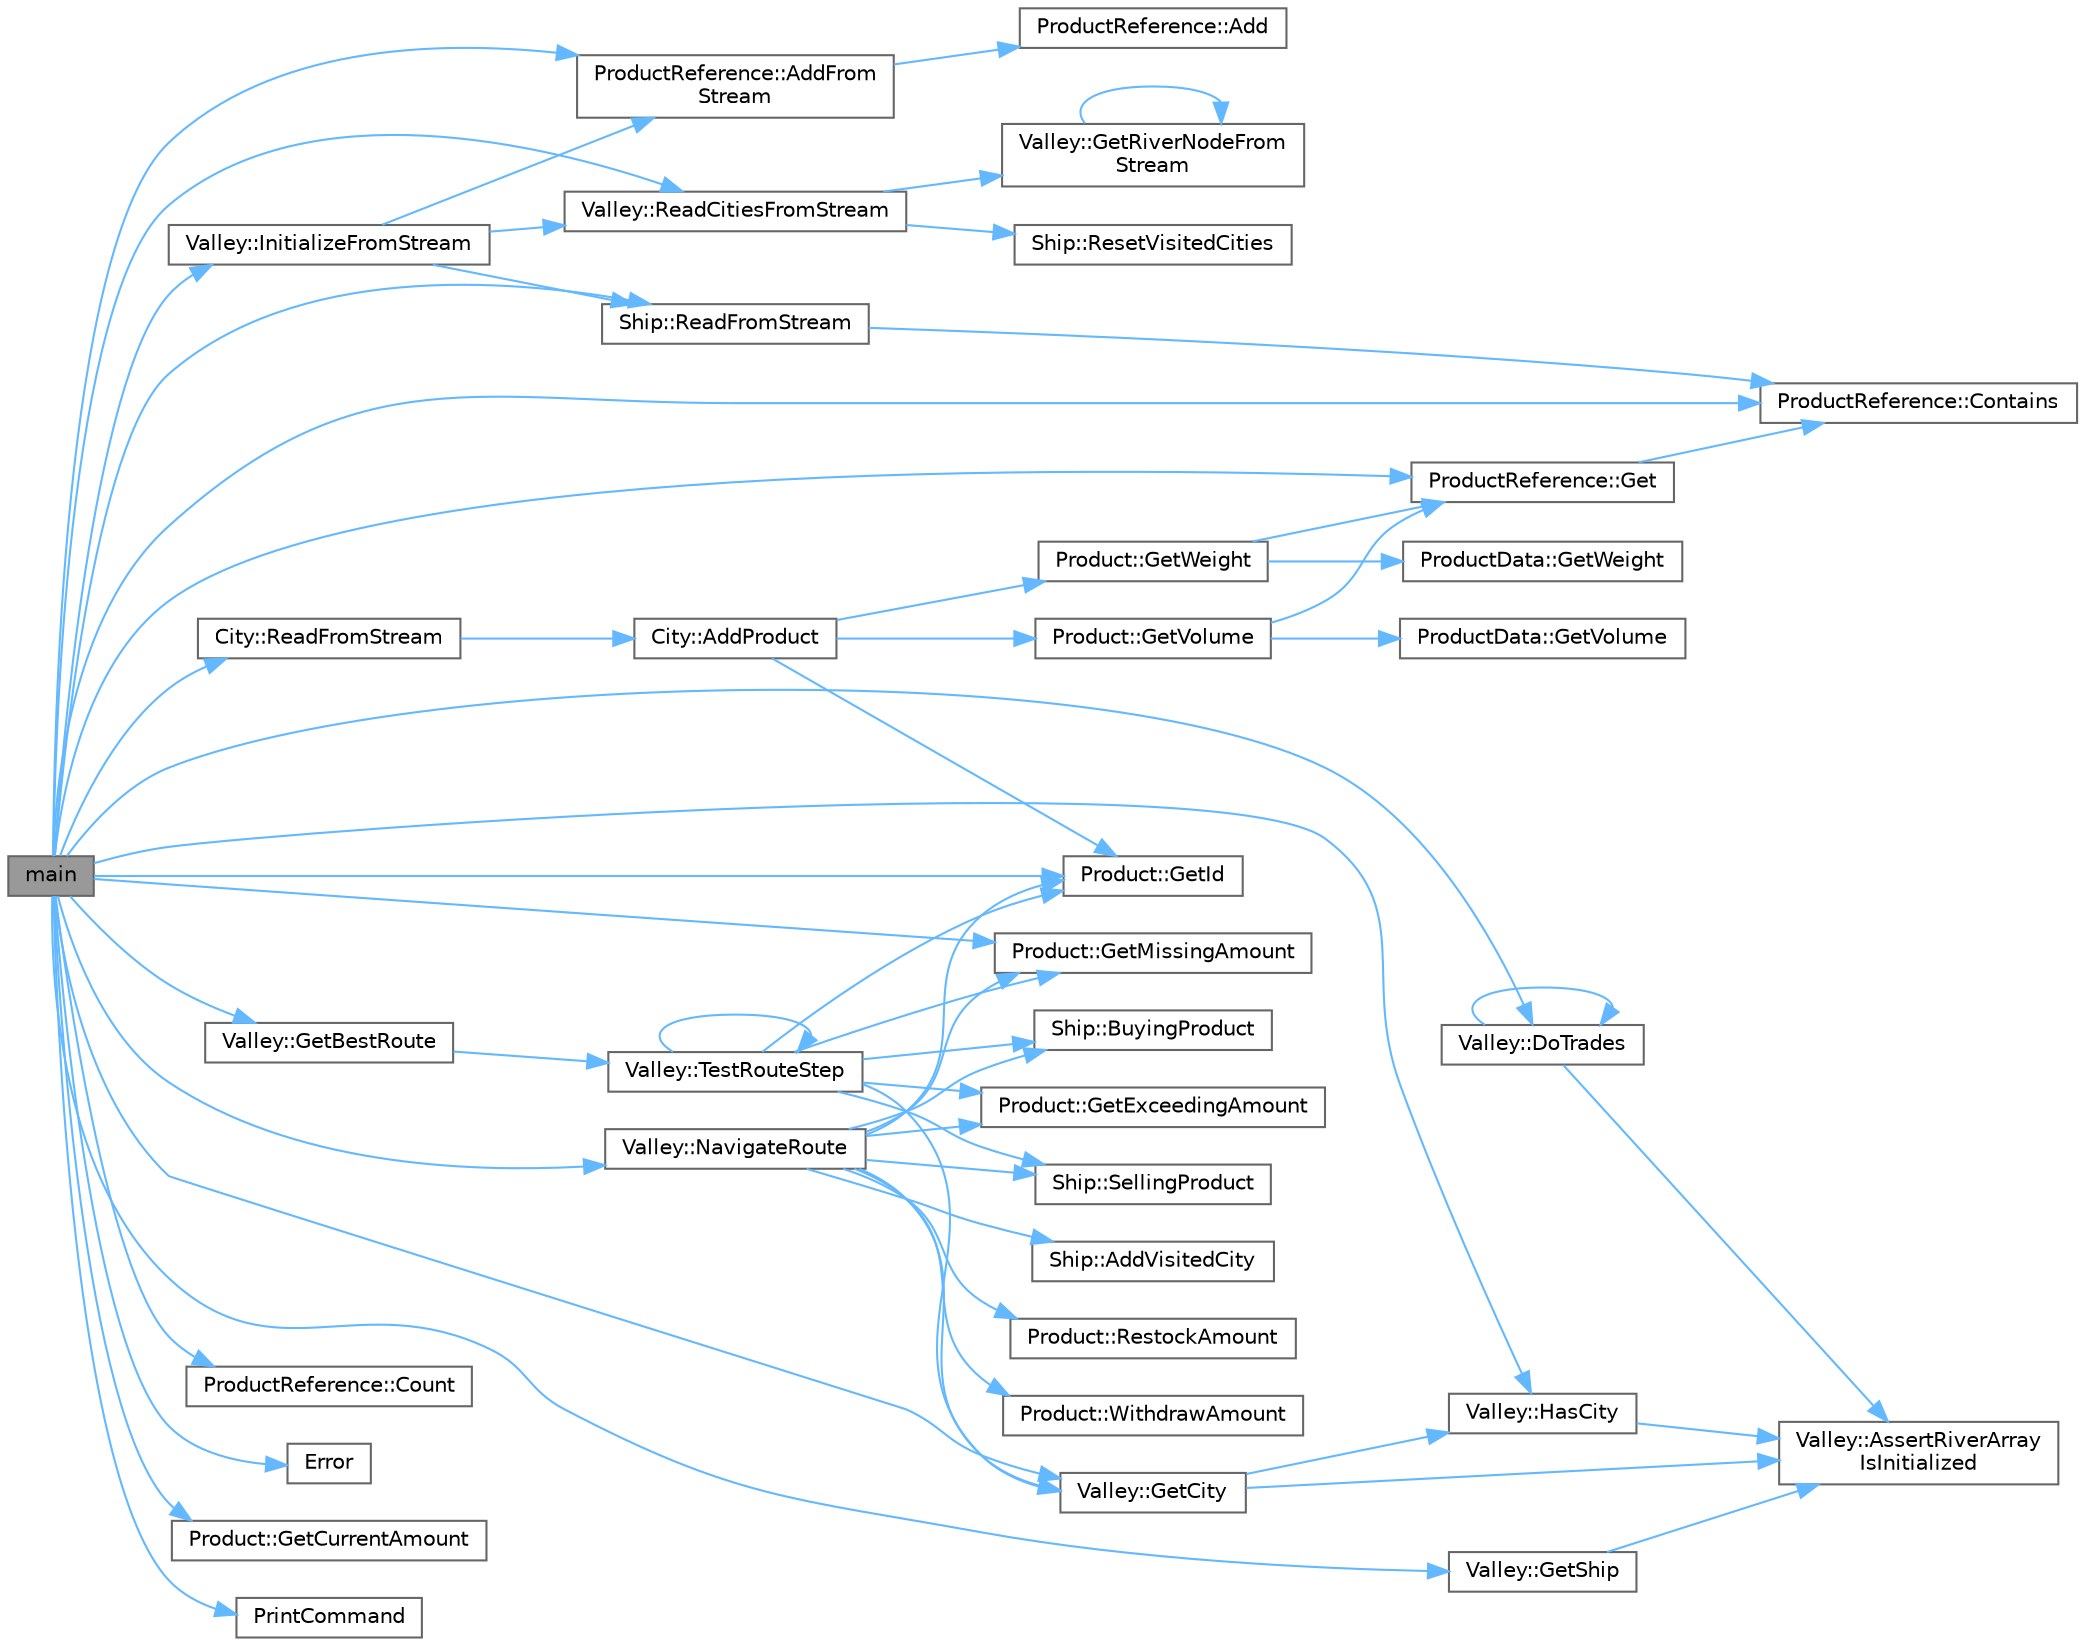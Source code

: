 digraph "main"
{
 // LATEX_PDF_SIZE
  bgcolor="transparent";
  edge [fontname=Helvetica,fontsize=10,labelfontname=Helvetica,labelfontsize=10];
  node [fontname=Helvetica,fontsize=10,shape=box,height=0.2,width=0.4];
  rankdir="LR";
  Node1 [id="Node000001",label="main",height=0.2,width=0.4,color="gray40", fillcolor="grey60", style="filled", fontcolor="black",tooltip="Entry point of the program."];
  Node1 -> Node2 [id="edge1_Node000001_Node000002",color="steelblue1",style="solid",tooltip=" "];
  Node2 [id="Node000002",label="ProductReference::AddFrom\lStream",height=0.2,width=0.4,color="grey40", fillcolor="white", style="filled",URL="$classProductReference.html#a9ff086f81c4e1c5d8fafa63ff18bf947",tooltip="Adds multiple product data from an input stream to the reference."];
  Node2 -> Node3 [id="edge2_Node000002_Node000003",color="steelblue1",style="solid",tooltip=" "];
  Node3 [id="Node000003",label="ProductReference::Add",height=0.2,width=0.4,color="grey40", fillcolor="white", style="filled",URL="$classProductReference.html#af630d539e0634a36b34767a7d2c0ea6a",tooltip="Adds a new product data to the reference."];
  Node1 -> Node4 [id="edge3_Node000001_Node000004",color="steelblue1",style="solid",tooltip=" "];
  Node4 [id="Node000004",label="ProductReference::Contains",height=0.2,width=0.4,color="grey40", fillcolor="white", style="filled",URL="$classProductReference.html#a9b2c978acd5d9989cd10ab93dc358cac",tooltip="Checks if the reference contains product data with the specified ID."];
  Node1 -> Node5 [id="edge4_Node000001_Node000005",color="steelblue1",style="solid",tooltip=" "];
  Node5 [id="Node000005",label="ProductReference::Count",height=0.2,width=0.4,color="grey40", fillcolor="white", style="filled",URL="$classProductReference.html#a1deb913d31efb6e9f2fbef4962304b60",tooltip="Retrieves the number of product data in the reference."];
  Node1 -> Node6 [id="edge5_Node000001_Node000006",color="steelblue1",style="solid",tooltip=" "];
  Node6 [id="Node000006",label="Valley::DoTrades",height=0.2,width=0.4,color="grey40", fillcolor="white", style="filled",URL="$classValley.html#aa5308f01b1b609a63508404fa8b7a46f",tooltip="Performs trades in the Valley. Trades start recursively from the root node. The city in the root node..."];
  Node6 -> Node7 [id="edge6_Node000006_Node000007",color="steelblue1",style="solid",tooltip=" "];
  Node7 [id="Node000007",label="Valley::AssertRiverArray\lIsInitialized",height=0.2,width=0.4,color="grey40", fillcolor="white", style="filled",URL="$classValley.html#a9ce0d2c2139f10629fcb12ec2e261f35",tooltip="Asserts that the river array is initialized."];
  Node6 -> Node6 [id="edge7_Node000006_Node000006",color="steelblue1",style="solid",tooltip=" "];
  Node1 -> Node8 [id="edge8_Node000001_Node000008",color="steelblue1",style="solid",tooltip=" "];
  Node8 [id="Node000008",label="Error",height=0.2,width=0.4,color="grey40", fillcolor="white", style="filled",URL="$debug_8cc.html#a811946f700e43ccd37d8f7141f837270",tooltip=" "];
  Node1 -> Node9 [id="edge9_Node000001_Node000009",color="steelblue1",style="solid",tooltip=" "];
  Node9 [id="Node000009",label="ProductReference::Get",height=0.2,width=0.4,color="grey40", fillcolor="white", style="filled",URL="$classProductReference.html#ae6e586d7b4646d28255b0d87ad3a9b80",tooltip="Retrieves the product data with the specified ID from the reference."];
  Node9 -> Node4 [id="edge10_Node000009_Node000004",color="steelblue1",style="solid",tooltip=" "];
  Node1 -> Node10 [id="edge11_Node000001_Node000010",color="steelblue1",style="solid",tooltip=" "];
  Node10 [id="Node000010",label="Valley::GetBestRoute",height=0.2,width=0.4,color="grey40", fillcolor="white", style="filled",URL="$classValley.html#aa61921a453bfcab8a76822fb16553560",tooltip="Gets the best route for the ship. The best route is the shortest route possible where the maximum amo..."];
  Node10 -> Node11 [id="edge12_Node000010_Node000011",color="steelblue1",style="solid",tooltip=" "];
  Node11 [id="Node000011",label="Valley::TestRouteStep",height=0.2,width=0.4,color="grey40", fillcolor="white", style="filled",URL="$classValley.html#aca437e781152975022adef348bbbda23",tooltip="Tests a route step and updates the best route if necessary."];
  Node11 -> Node12 [id="edge13_Node000011_Node000012",color="steelblue1",style="solid",tooltip=" "];
  Node12 [id="Node000012",label="Ship::BuyingProduct",height=0.2,width=0.4,color="grey40", fillcolor="white", style="filled",URL="$classShip.html#abfe895d54721c20ddcff465cf37ac308",tooltip="Getter for the buying product."];
  Node11 -> Node13 [id="edge14_Node000011_Node000013",color="steelblue1",style="solid",tooltip=" "];
  Node13 [id="Node000013",label="Valley::GetCity",height=0.2,width=0.4,color="grey40", fillcolor="white", style="filled",URL="$classValley.html#a75ff9182c65289925ff544ac37e6b792",tooltip="Gets the city with the specified ID."];
  Node13 -> Node7 [id="edge15_Node000013_Node000007",color="steelblue1",style="solid",tooltip=" "];
  Node13 -> Node14 [id="edge16_Node000013_Node000014",color="steelblue1",style="solid",tooltip=" "];
  Node14 [id="Node000014",label="Valley::HasCity",height=0.2,width=0.4,color="grey40", fillcolor="white", style="filled",URL="$classValley.html#ab9ae654d0a8f51b5c80ec9e88447fe7d",tooltip="Checks if a city with the specified ID exists."];
  Node14 -> Node7 [id="edge17_Node000014_Node000007",color="steelblue1",style="solid",tooltip=" "];
  Node11 -> Node15 [id="edge18_Node000011_Node000015",color="steelblue1",style="solid",tooltip=" "];
  Node15 [id="Node000015",label="Product::GetExceedingAmount",height=0.2,width=0.4,color="grey40", fillcolor="white", style="filled",URL="$classProduct.html#a8f4bf3557d4819295e408fbf938e77bd",tooltip="Get the exceeding amount of the product. This method returns 0 if the product has a negative balance ..."];
  Node11 -> Node16 [id="edge19_Node000011_Node000016",color="steelblue1",style="solid",tooltip=" "];
  Node16 [id="Node000016",label="Product::GetId",height=0.2,width=0.4,color="grey40", fillcolor="white", style="filled",URL="$classProduct.html#adae0bac61207aedcba747c07bbd0b893",tooltip="Get the ID of the product."];
  Node11 -> Node17 [id="edge20_Node000011_Node000017",color="steelblue1",style="solid",tooltip=" "];
  Node17 [id="Node000017",label="Product::GetMissingAmount",height=0.2,width=0.4,color="grey40", fillcolor="white", style="filled",URL="$classProduct.html#a0c42f35816a3fa42d9f3f985ca23f90a",tooltip="Get the missing amount of the product. This method returns 0 if the product has a positive balance (G..."];
  Node11 -> Node18 [id="edge21_Node000011_Node000018",color="steelblue1",style="solid",tooltip=" "];
  Node18 [id="Node000018",label="Ship::SellingProduct",height=0.2,width=0.4,color="grey40", fillcolor="white", style="filled",URL="$classShip.html#af97be45c84069be682979f6c9d90880f",tooltip="Getter for the selling product."];
  Node11 -> Node11 [id="edge22_Node000011_Node000011",color="steelblue1",style="solid",tooltip=" "];
  Node1 -> Node13 [id="edge23_Node000001_Node000013",color="steelblue1",style="solid",tooltip=" "];
  Node1 -> Node19 [id="edge24_Node000001_Node000019",color="steelblue1",style="solid",tooltip=" "];
  Node19 [id="Node000019",label="Product::GetCurrentAmount",height=0.2,width=0.4,color="grey40", fillcolor="white", style="filled",URL="$classProduct.html#a4b7b9ac3ecf67501fc1c36bddd09027e",tooltip="Get the available amount of the product."];
  Node1 -> Node16 [id="edge25_Node000001_Node000016",color="steelblue1",style="solid",tooltip=" "];
  Node1 -> Node17 [id="edge26_Node000001_Node000017",color="steelblue1",style="solid",tooltip=" "];
  Node1 -> Node20 [id="edge27_Node000001_Node000020",color="steelblue1",style="solid",tooltip=" "];
  Node20 [id="Node000020",label="Valley::GetShip",height=0.2,width=0.4,color="grey40", fillcolor="white", style="filled",URL="$classValley.html#a070726f5f925f2a2891aa5226ef58f17",tooltip="Gets a reference to the ship."];
  Node20 -> Node7 [id="edge28_Node000020_Node000007",color="steelblue1",style="solid",tooltip=" "];
  Node1 -> Node14 [id="edge29_Node000001_Node000014",color="steelblue1",style="solid",tooltip=" "];
  Node1 -> Node21 [id="edge30_Node000001_Node000021",color="steelblue1",style="solid",tooltip=" "];
  Node21 [id="Node000021",label="Valley::InitializeFromStream",height=0.2,width=0.4,color="grey40", fillcolor="white", style="filled",URL="$classValley.html#aab63536d9205e6bbfede92c0c5d66d25",tooltip="Initializes the Valley from the input stream. This implies reading the products to be added to the Pr..."];
  Node21 -> Node2 [id="edge31_Node000021_Node000002",color="steelblue1",style="solid",tooltip=" "];
  Node21 -> Node22 [id="edge32_Node000021_Node000022",color="steelblue1",style="solid",tooltip=" "];
  Node22 [id="Node000022",label="Valley::ReadCitiesFromStream",height=0.2,width=0.4,color="grey40", fillcolor="white", style="filled",URL="$classValley.html#a8bdfffd571d76986c7aaa277d2150362",tooltip="Reads the cities from the input stream, overwriting the old Valley contents, if any...."];
  Node22 -> Node23 [id="edge33_Node000022_Node000023",color="steelblue1",style="solid",tooltip=" "];
  Node23 [id="Node000023",label="Valley::GetRiverNodeFrom\lStream",height=0.2,width=0.4,color="grey40", fillcolor="white", style="filled",URL="$classValley.html#a32128482f1832fafabeb95954a489bec",tooltip="Reads a river node and its children from an input stream."];
  Node23 -> Node23 [id="edge34_Node000023_Node000023",color="steelblue1",style="solid",tooltip=" "];
  Node22 -> Node24 [id="edge35_Node000022_Node000024",color="steelblue1",style="solid",tooltip=" "];
  Node24 [id="Node000024",label="Ship::ResetVisitedCities",height=0.2,width=0.4,color="grey40", fillcolor="white", style="filled",URL="$classShip.html#abb2c0d5a167cbde9bc0e79c6a66a374e",tooltip="Resets the list of visited cities."];
  Node21 -> Node25 [id="edge36_Node000021_Node000025",color="steelblue1",style="solid",tooltip=" "];
  Node25 [id="Node000025",label="Ship::ReadFromStream",height=0.2,width=0.4,color="grey40", fillcolor="white", style="filled",URL="$classShip.html#ac76c91ac599c08677f9540a4bf128d55",tooltip="Reads ship data (buy and sell products) from a stream."];
  Node25 -> Node4 [id="edge37_Node000025_Node000004",color="steelblue1",style="solid",tooltip=" "];
  Node1 -> Node26 [id="edge38_Node000001_Node000026",color="steelblue1",style="solid",tooltip=" "];
  Node26 [id="Node000026",label="Valley::NavigateRoute",height=0.2,width=0.4,color="grey40", fillcolor="white", style="filled",URL="$classValley.html#a2d27338b1463dfa8f30f5e1e1c4e9a89",tooltip="Navigates the specified route, updating the cities of the valley accordingly."];
  Node26 -> Node27 [id="edge39_Node000026_Node000027",color="steelblue1",style="solid",tooltip=" "];
  Node27 [id="Node000027",label="Ship::AddVisitedCity",height=0.2,width=0.4,color="grey40", fillcolor="white", style="filled",URL="$classShip.html#ab23c83b11f4a3aadbbaaeff062975b76",tooltip="Adds a city to the list of visited cities."];
  Node26 -> Node12 [id="edge40_Node000026_Node000012",color="steelblue1",style="solid",tooltip=" "];
  Node26 -> Node13 [id="edge41_Node000026_Node000013",color="steelblue1",style="solid",tooltip=" "];
  Node26 -> Node15 [id="edge42_Node000026_Node000015",color="steelblue1",style="solid",tooltip=" "];
  Node26 -> Node16 [id="edge43_Node000026_Node000016",color="steelblue1",style="solid",tooltip=" "];
  Node26 -> Node17 [id="edge44_Node000026_Node000017",color="steelblue1",style="solid",tooltip=" "];
  Node26 -> Node28 [id="edge45_Node000026_Node000028",color="steelblue1",style="solid",tooltip=" "];
  Node28 [id="Node000028",label="Product::RestockAmount",height=0.2,width=0.4,color="grey40", fillcolor="white", style="filled",URL="$classProduct.html#af78eb83686a0703b6818721d31d0e7c2",tooltip="Restock a certain amount of the product. This method will not update the weights and volumes on any c..."];
  Node26 -> Node18 [id="edge46_Node000026_Node000018",color="steelblue1",style="solid",tooltip=" "];
  Node26 -> Node29 [id="edge47_Node000026_Node000029",color="steelblue1",style="solid",tooltip=" "];
  Node29 [id="Node000029",label="Product::WithdrawAmount",height=0.2,width=0.4,color="grey40", fillcolor="white", style="filled",URL="$classProduct.html#a8dbcd165158a8d6f1f6d6fb143674890",tooltip="Withdraw a certain amount from the product. This method will not update the weights and volumes on an..."];
  Node1 -> Node30 [id="edge48_Node000001_Node000030",color="steelblue1",style="solid",tooltip=" "];
  Node30 [id="Node000030",label="PrintCommand",height=0.2,width=0.4,color="grey40", fillcolor="white", style="filled",URL="$program_8cc.html#a7cc158960a0672bc8cab12c8b94eb709",tooltip=" "];
  Node1 -> Node22 [id="edge49_Node000001_Node000022",color="steelblue1",style="solid",tooltip=" "];
  Node1 -> Node31 [id="edge50_Node000001_Node000031",color="steelblue1",style="solid",tooltip=" "];
  Node31 [id="Node000031",label="City::ReadFromStream",height=0.2,width=0.4,color="grey40", fillcolor="white", style="filled",URL="$classCity.html#a5af26263a23635a2bd73a08aa5599faf",tooltip="Read the city product inventory from a stream. The old product inventory will be erased."];
  Node31 -> Node32 [id="edge51_Node000031_Node000032",color="steelblue1",style="solid",tooltip=" "];
  Node32 [id="Node000032",label="City::AddProduct",height=0.2,width=0.4,color="grey40", fillcolor="white", style="filled",URL="$classCity.html#a23a27df1c37c22f2873e23346362a714",tooltip="Add a product to the city's inventory."];
  Node32 -> Node16 [id="edge52_Node000032_Node000016",color="steelblue1",style="solid",tooltip=" "];
  Node32 -> Node33 [id="edge53_Node000032_Node000033",color="steelblue1",style="solid",tooltip=" "];
  Node33 [id="Node000033",label="Product::GetVolume",height=0.2,width=0.4,color="grey40", fillcolor="white", style="filled",URL="$classProduct.html#ac62da93ee21d61c795c40d3fb0c3b602",tooltip="Get the volume of the product according to the current available amount of product."];
  Node33 -> Node9 [id="edge54_Node000033_Node000009",color="steelblue1",style="solid",tooltip=" "];
  Node33 -> Node34 [id="edge55_Node000033_Node000034",color="steelblue1",style="solid",tooltip=" "];
  Node34 [id="Node000034",label="ProductData::GetVolume",height=0.2,width=0.4,color="grey40", fillcolor="white", style="filled",URL="$classProductData.html#a0871ddc193b50e477dfbf848613beb63",tooltip="Get the volume of one unit of the product."];
  Node32 -> Node35 [id="edge56_Node000032_Node000035",color="steelblue1",style="solid",tooltip=" "];
  Node35 [id="Node000035",label="Product::GetWeight",height=0.2,width=0.4,color="grey40", fillcolor="white", style="filled",URL="$classProduct.html#a16d39b4890f1bc051d45b00055cf58e8",tooltip="Get the weight of the product according to the current available amount of product."];
  Node35 -> Node9 [id="edge57_Node000035_Node000009",color="steelblue1",style="solid",tooltip=" "];
  Node35 -> Node36 [id="edge58_Node000035_Node000036",color="steelblue1",style="solid",tooltip=" "];
  Node36 [id="Node000036",label="ProductData::GetWeight",height=0.2,width=0.4,color="grey40", fillcolor="white", style="filled",URL="$classProductData.html#ac787c267c0834d82095bca6479fa56d2",tooltip="Get the weight of one unit the product."];
  Node1 -> Node25 [id="edge59_Node000001_Node000025",color="steelblue1",style="solid",tooltip=" "];
}
